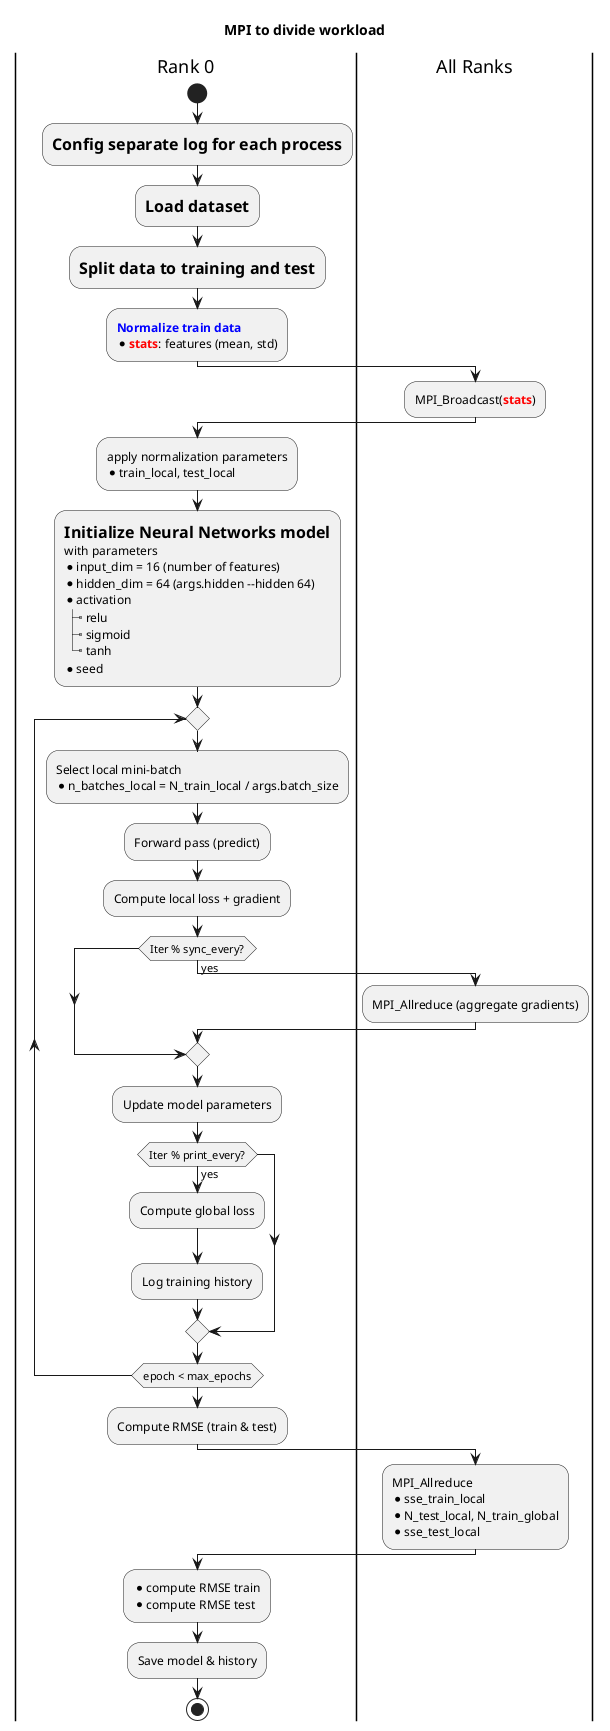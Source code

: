@startuml namespace 

title  MPI to divide workload 

|Rank 0|
start
:=Config separate log for each process;
:=Load dataset;
:=Split data to training and test;
:<color:blue><b>Normalize train data
* <b><color:red>stats</b>: features (mean, std);
|All Ranks|
:MPI_Broadcast(<b><color:red>stats</b>);
|Rank 0|
:apply normalization parameters
* train_local, test_local;
' |All Ranks|
' :MPI_allreduce(<b><color:red>N_train_local</b>);
' |Rank 0|
' :<b><color:green>N_train_global;
:=Initialize Neural Networks model
with parameters
* input_dim = 16 (number of features)
* hidden_dim = 64 (args.hidden --hidden 64)
* activation
|_ relu
|_ sigmoid
|_ tanh
* seed;
repeat
  :Select local mini-batch
  * n_batches_local = N_train_local / args.batch_size;
  :Forward pass (predict);
  :Compute local loss + gradient;
  if (Iter % sync_every?) then (yes)
    |All Ranks|
    :MPI_Allreduce (aggregate gradients);
  endif
  
  |Rank 0|
  :Update model parameters;
  if (Iter % print_every?) then (yes)
    :Compute global loss;
    :Log training history;
  endif
repeat while (epoch < max_epochs)
:Compute RMSE (train & test);
|All Ranks|
:MPI_Allreduce
* sse_train_local
* N_test_local, N_train_global
* sse_test_local;
|Rank 0|
:* compute RMSE train
* compute RMSE test;
:Save model & history;
stop

' |Rank 1..N|
' start
' :Load dataset
' <color:red>(~3_493_302 records);
' :Split data to training and test
' * 70% training <color:red>(~3_493_302 * 0.7 records)
' * 30% test <color:red>(~3_493_302 * 0.3 records);
' |All Ranks|
' :MPI_Broadcast(<b><color:red>stats</b>);
' |Rank 1..N|
' :apply normalization parameters;
' :Initialize model parameters
' * input_dim = 16
' ;
' repeat
'   :Select local mini-batch;
'   :Forward pass (predict);
'   :Compute local loss + gradient;
'   if (Iter % sync_every?) then (yes)
'     |All Ranks|
'     :MPI_Allreduce (aggregate gradients);
'   endif
'   |Rank 1..N|
'   :Update model parameters (same as Rank 0);
' repeat while (epoch < max_epochs)
' :Compute RMSE contribution;
' :Stop;
' stop

@enduml
